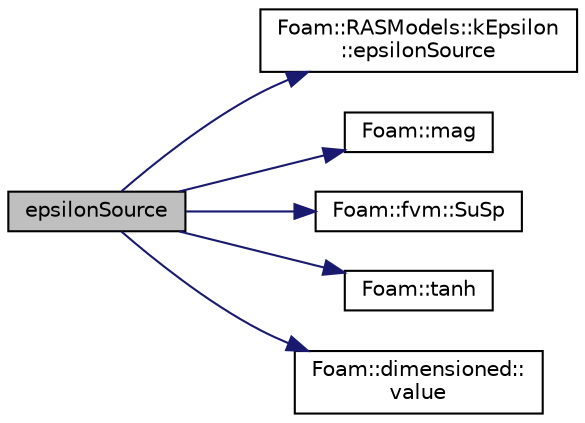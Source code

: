 digraph "epsilonSource"
{
  bgcolor="transparent";
  edge [fontname="Helvetica",fontsize="10",labelfontname="Helvetica",labelfontsize="10"];
  node [fontname="Helvetica",fontsize="10",shape=record];
  rankdir="LR";
  Node1 [label="epsilonSource",height=0.2,width=0.4,color="black", fillcolor="grey75", style="filled", fontcolor="black"];
  Node1 -> Node2 [color="midnightblue",fontsize="10",style="solid",fontname="Helvetica"];
  Node2 [label="Foam::RASModels::kEpsilon\l::epsilonSource",height=0.2,width=0.4,color="black",URL="$a01250.html#a735aae63c00c42eb78545a9a53aca979"];
  Node1 -> Node3 [color="midnightblue",fontsize="10",style="solid",fontname="Helvetica"];
  Node3 [label="Foam::mag",height=0.2,width=0.4,color="black",URL="$a10974.html#a929da2a3fdcf3dacbbe0487d3a330dae"];
  Node1 -> Node4 [color="midnightblue",fontsize="10",style="solid",fontname="Helvetica"];
  Node4 [label="Foam::fvm::SuSp",height=0.2,width=0.4,color="black",URL="$a11010.html#afbc5644dc62f3adaff3848482484e0a6"];
  Node1 -> Node5 [color="midnightblue",fontsize="10",style="solid",fontname="Helvetica"];
  Node5 [label="Foam::tanh",height=0.2,width=0.4,color="black",URL="$a10974.html#a495b8b73fde3fbf83457f43628cc4087"];
  Node1 -> Node6 [color="midnightblue",fontsize="10",style="solid",fontname="Helvetica"];
  Node6 [label="Foam::dimensioned::\lvalue",height=0.2,width=0.4,color="black",URL="$a00538.html#a080d3824651cfcf52f72acceec615aaa",tooltip="Return const reference to value. "];
}
